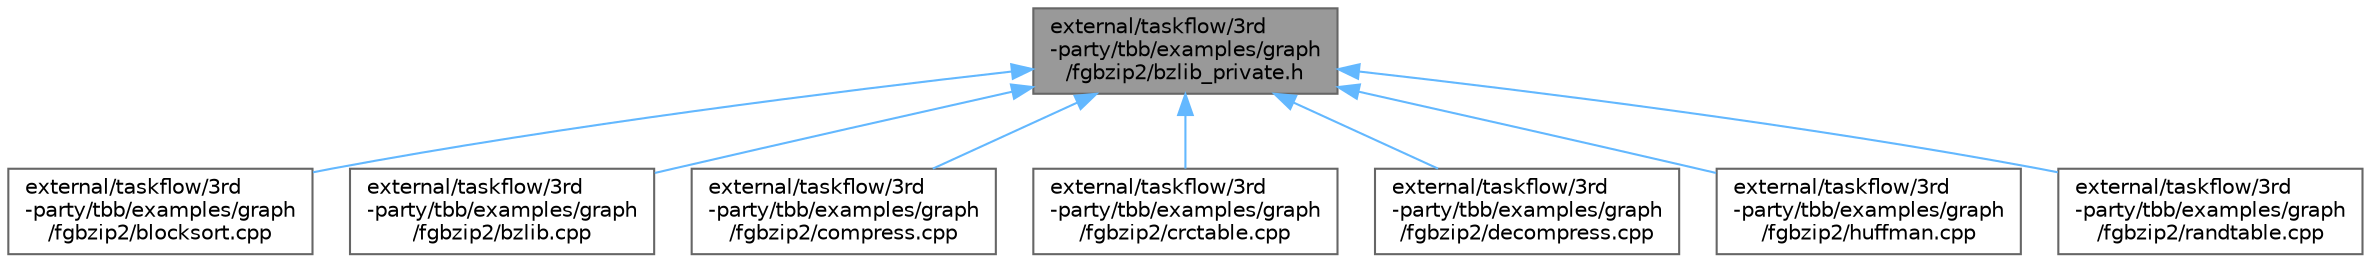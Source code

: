 digraph "external/taskflow/3rd-party/tbb/examples/graph/fgbzip2/bzlib_private.h"
{
 // LATEX_PDF_SIZE
  bgcolor="transparent";
  edge [fontname=Helvetica,fontsize=10,labelfontname=Helvetica,labelfontsize=10];
  node [fontname=Helvetica,fontsize=10,shape=box,height=0.2,width=0.4];
  Node1 [id="Node000001",label="external/taskflow/3rd\l-party/tbb/examples/graph\l/fgbzip2/bzlib_private.h",height=0.2,width=0.4,color="gray40", fillcolor="grey60", style="filled", fontcolor="black",tooltip=" "];
  Node1 -> Node2 [id="edge8_Node000001_Node000002",dir="back",color="steelblue1",style="solid",tooltip=" "];
  Node2 [id="Node000002",label="external/taskflow/3rd\l-party/tbb/examples/graph\l/fgbzip2/blocksort.cpp",height=0.2,width=0.4,color="grey40", fillcolor="white", style="filled",URL="$blocksort_8cpp.html",tooltip=" "];
  Node1 -> Node3 [id="edge9_Node000001_Node000003",dir="back",color="steelblue1",style="solid",tooltip=" "];
  Node3 [id="Node000003",label="external/taskflow/3rd\l-party/tbb/examples/graph\l/fgbzip2/bzlib.cpp",height=0.2,width=0.4,color="grey40", fillcolor="white", style="filled",URL="$bzlib_8cpp.html",tooltip=" "];
  Node1 -> Node4 [id="edge10_Node000001_Node000004",dir="back",color="steelblue1",style="solid",tooltip=" "];
  Node4 [id="Node000004",label="external/taskflow/3rd\l-party/tbb/examples/graph\l/fgbzip2/compress.cpp",height=0.2,width=0.4,color="grey40", fillcolor="white", style="filled",URL="$compress_8cpp.html",tooltip=" "];
  Node1 -> Node5 [id="edge11_Node000001_Node000005",dir="back",color="steelblue1",style="solid",tooltip=" "];
  Node5 [id="Node000005",label="external/taskflow/3rd\l-party/tbb/examples/graph\l/fgbzip2/crctable.cpp",height=0.2,width=0.4,color="grey40", fillcolor="white", style="filled",URL="$crctable_8cpp.html",tooltip=" "];
  Node1 -> Node6 [id="edge12_Node000001_Node000006",dir="back",color="steelblue1",style="solid",tooltip=" "];
  Node6 [id="Node000006",label="external/taskflow/3rd\l-party/tbb/examples/graph\l/fgbzip2/decompress.cpp",height=0.2,width=0.4,color="grey40", fillcolor="white", style="filled",URL="$decompress_8cpp.html",tooltip=" "];
  Node1 -> Node7 [id="edge13_Node000001_Node000007",dir="back",color="steelblue1",style="solid",tooltip=" "];
  Node7 [id="Node000007",label="external/taskflow/3rd\l-party/tbb/examples/graph\l/fgbzip2/huffman.cpp",height=0.2,width=0.4,color="grey40", fillcolor="white", style="filled",URL="$huffman_8cpp.html",tooltip=" "];
  Node1 -> Node8 [id="edge14_Node000001_Node000008",dir="back",color="steelblue1",style="solid",tooltip=" "];
  Node8 [id="Node000008",label="external/taskflow/3rd\l-party/tbb/examples/graph\l/fgbzip2/randtable.cpp",height=0.2,width=0.4,color="grey40", fillcolor="white", style="filled",URL="$randtable_8cpp.html",tooltip=" "];
}
